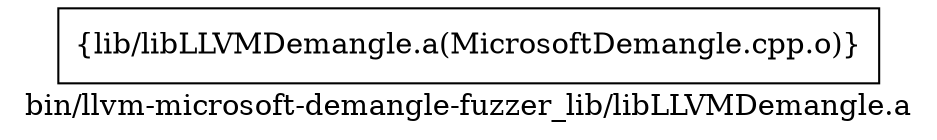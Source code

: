 digraph "bin/llvm-microsoft-demangle-fuzzer_lib/libLLVMDemangle.a" {
	label="bin/llvm-microsoft-demangle-fuzzer_lib/libLLVMDemangle.a";
	rankdir=LR;

	Node0x557820d57298 [shape=record,shape=box,group=0,label="{lib/libLLVMDemangle.a(MicrosoftDemangle.cpp.o)}"];
}
